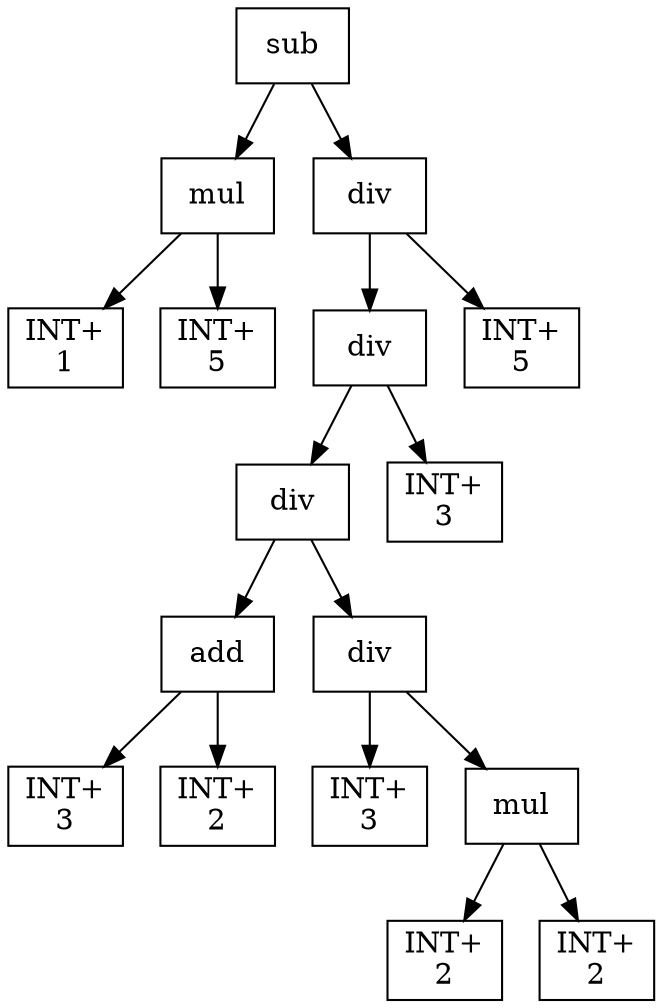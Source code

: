 digraph expr {
  node [shape=box];
  n1 [label="sub"];
  n2 [label="mul"];
  n3 [label="INT+\n1"];
  n4 [label="INT+\n5"];
  n2 -> n3;
  n2 -> n4;
  n5 [label="div"];
  n6 [label="div"];
  n7 [label="div"];
  n8 [label="add"];
  n9 [label="INT+\n3"];
  n10 [label="INT+\n2"];
  n8 -> n9;
  n8 -> n10;
  n11 [label="div"];
  n12 [label="INT+\n3"];
  n13 [label="mul"];
  n14 [label="INT+\n2"];
  n15 [label="INT+\n2"];
  n13 -> n14;
  n13 -> n15;
  n11 -> n12;
  n11 -> n13;
  n7 -> n8;
  n7 -> n11;
  n16 [label="INT+\n3"];
  n6 -> n7;
  n6 -> n16;
  n17 [label="INT+\n5"];
  n5 -> n6;
  n5 -> n17;
  n1 -> n2;
  n1 -> n5;
}